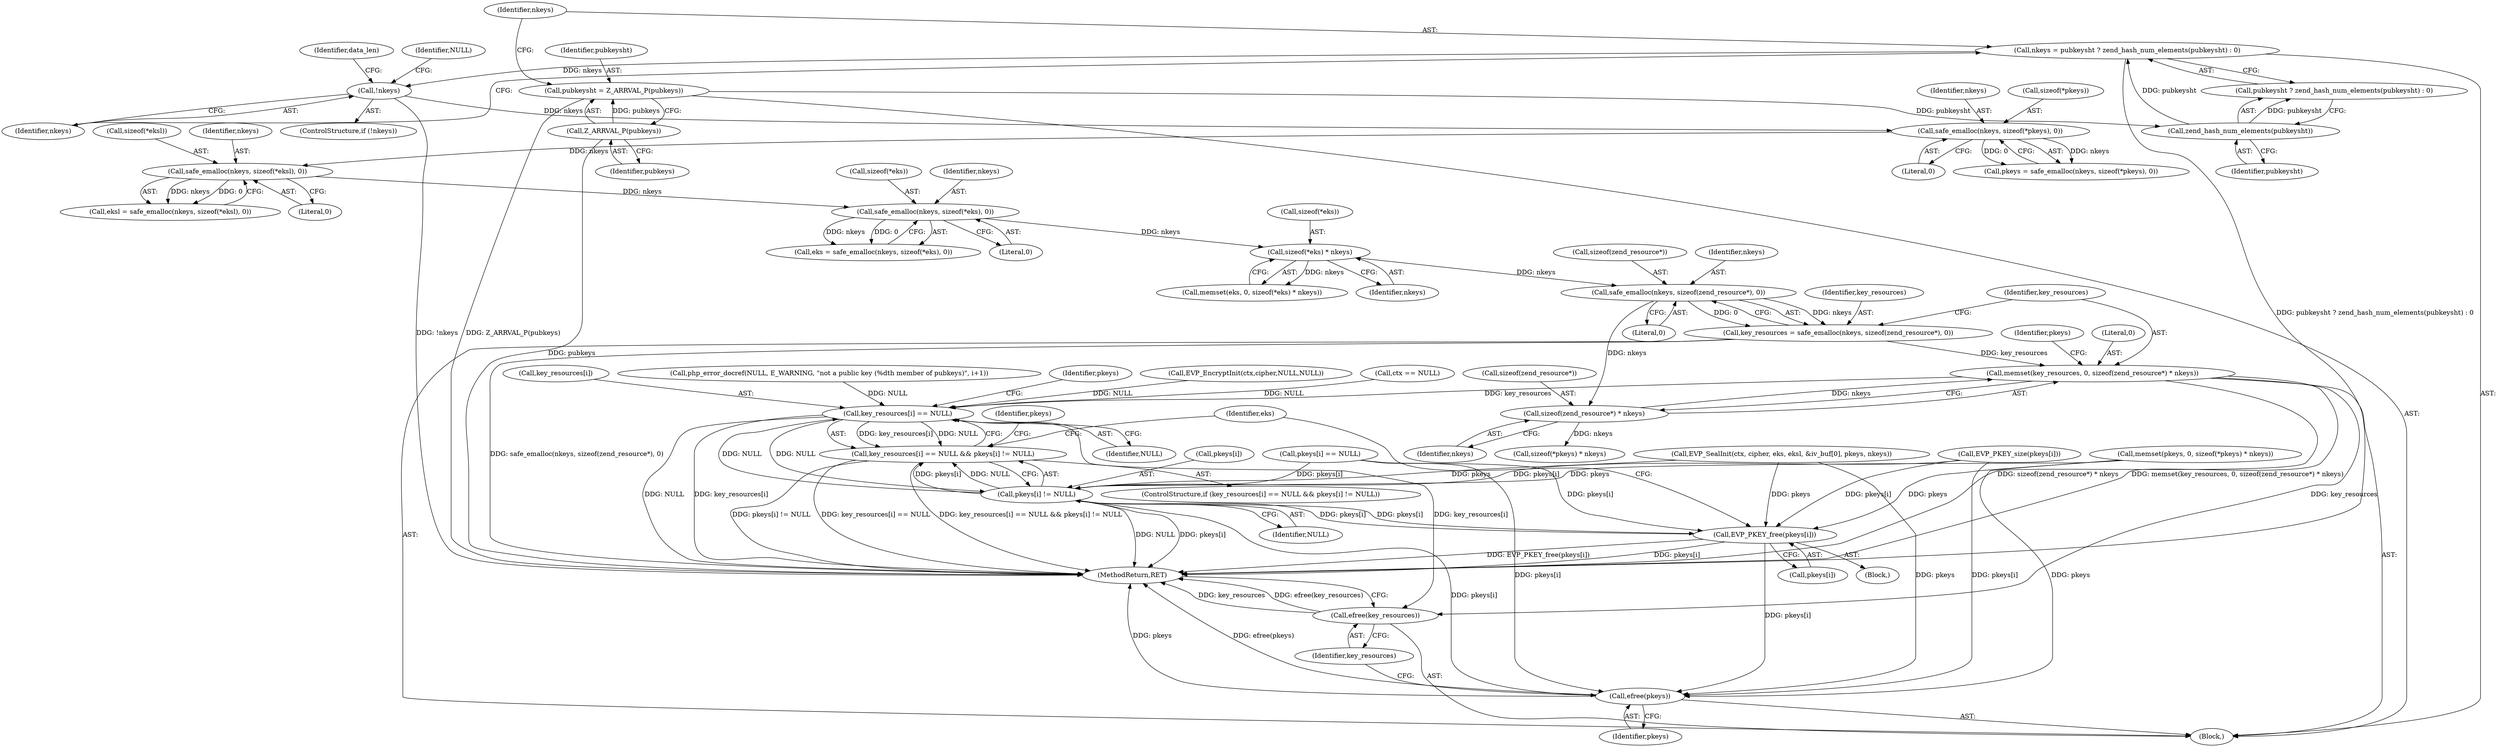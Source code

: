 digraph "0_php_73cabfedf519298e1a11192699f44d53c529315e@API" {
"1000265" [label="(Call,memset(key_resources, 0, sizeof(zend_resource*) * nkeys))"];
"1000258" [label="(Call,key_resources = safe_emalloc(nkeys, sizeof(zend_resource*), 0))"];
"1000260" [label="(Call,safe_emalloc(nkeys, sizeof(zend_resource*), 0))"];
"1000253" [label="(Call,sizeof(*eks) * nkeys)"];
"1000244" [label="(Call,safe_emalloc(nkeys, sizeof(*eks), 0))"];
"1000236" [label="(Call,safe_emalloc(nkeys, sizeof(*eksl), 0))"];
"1000228" [label="(Call,safe_emalloc(nkeys, sizeof(*pkeys), 0))"];
"1000177" [label="(Call,!nkeys)"];
"1000169" [label="(Call,nkeys = pubkeysht ? zend_hash_num_elements(pubkeysht) : 0)"];
"1000173" [label="(Call,zend_hash_num_elements(pubkeysht))"];
"1000165" [label="(Call,pubkeysht = Z_ARRVAL_P(pubkeys))"];
"1000167" [label="(Call,Z_ARRVAL_P(pubkeys))"];
"1000268" [label="(Call,sizeof(zend_resource*) * nkeys)"];
"1000502" [label="(Call,key_resources[i] == NULL)"];
"1000501" [label="(Call,key_resources[i] == NULL && pkeys[i] != NULL)"];
"1000507" [label="(Call,pkeys[i] != NULL)"];
"1000513" [label="(Call,EVP_PKEY_free(pkeys[i]))"];
"1000530" [label="(Call,efree(pkeys))"];
"1000532" [label="(Call,efree(key_resources))"];
"1000267" [label="(Literal,0)"];
"1000275" [label="(Call,sizeof(*pkeys) * nkeys)"];
"1000169" [label="(Call,nkeys = pubkeysht ? zend_hash_num_elements(pubkeysht) : 0)"];
"1000507" [label="(Call,pkeys[i] != NULL)"];
"1000246" [label="(Call,sizeof(*eks))"];
"1000174" [label="(Identifier,pubkeysht)"];
"1000186" [label="(Identifier,data_len)"];
"1000503" [label="(Call,key_resources[i])"];
"1000264" [label="(Literal,0)"];
"1000176" [label="(ControlStructure,if (!nkeys))"];
"1000173" [label="(Call,zend_hash_num_elements(pubkeysht))"];
"1000167" [label="(Call,Z_ARRVAL_P(pubkeys))"];
"1000178" [label="(Identifier,nkeys)"];
"1000257" [label="(Identifier,nkeys)"];
"1000515" [label="(Identifier,pkeys)"];
"1000258" [label="(Call,key_resources = safe_emalloc(nkeys, sizeof(zend_resource*), 0))"];
"1000513" [label="(Call,EVP_PKEY_free(pkeys[i]))"];
"1000105" [label="(Block,)"];
"1000233" [label="(Literal,0)"];
"1000262" [label="(Call,sizeof(zend_resource*))"];
"1000506" [label="(Identifier,NULL)"];
"1000512" [label="(Block,)"];
"1000359" [label="(Call,EVP_SealInit(ctx, cipher, eks, eksl, &iv_buf[0], pkeys, nkeys))"];
"1000250" [label="(Call,memset(eks, 0, sizeof(*eks) * nkeys))"];
"1000532" [label="(Call,efree(key_resources))"];
"1000260" [label="(Call,safe_emalloc(nkeys, sizeof(zend_resource*), 0))"];
"1000519" [label="(Identifier,eks)"];
"1000244" [label="(Call,safe_emalloc(nkeys, sizeof(*eks), 0))"];
"1000305" [label="(Call,php_error_docref(NULL, E_WARNING, \"not a public key (%dth member of pubkeys)\", i+1))"];
"1000509" [label="(Identifier,pkeys)"];
"1000508" [label="(Call,pkeys[i])"];
"1000530" [label="(Call,efree(pkeys))"];
"1000229" [label="(Identifier,nkeys)"];
"1000237" [label="(Identifier,nkeys)"];
"1000242" [label="(Call,eks = safe_emalloc(nkeys, sizeof(*eks), 0))"];
"1000166" [label="(Identifier,pubkeysht)"];
"1000245" [label="(Identifier,nkeys)"];
"1000265" [label="(Call,memset(key_resources, 0, sizeof(zend_resource*) * nkeys))"];
"1000534" [label="(MethodReturn,RET)"];
"1000241" [label="(Literal,0)"];
"1000165" [label="(Call,pubkeysht = Z_ARRVAL_P(pubkeys))"];
"1000337" [label="(Call,EVP_EncryptInit(ctx,cipher,NULL,NULL))"];
"1000273" [label="(Identifier,pkeys)"];
"1000531" [label="(Identifier,pkeys)"];
"1000511" [label="(Identifier,NULL)"];
"1000228" [label="(Call,safe_emalloc(nkeys, sizeof(*pkeys), 0))"];
"1000254" [label="(Call,sizeof(*eks))"];
"1000230" [label="(Call,sizeof(*pkeys))"];
"1000170" [label="(Identifier,nkeys)"];
"1000502" [label="(Call,key_resources[i] == NULL)"];
"1000177" [label="(Call,!nkeys)"];
"1000501" [label="(Call,key_resources[i] == NULL && pkeys[i] != NULL)"];
"1000253" [label="(Call,sizeof(*eks) * nkeys)"];
"1000234" [label="(Call,eksl = safe_emalloc(nkeys, sizeof(*eksl), 0))"];
"1000249" [label="(Literal,0)"];
"1000500" [label="(ControlStructure,if (key_resources[i] == NULL && pkeys[i] != NULL))"];
"1000168" [label="(Identifier,pubkeys)"];
"1000333" [label="(Call,ctx == NULL)"];
"1000261" [label="(Identifier,nkeys)"];
"1000271" [label="(Identifier,nkeys)"];
"1000533" [label="(Identifier,key_resources)"];
"1000272" [label="(Call,memset(pkeys, 0, sizeof(*pkeys) * nkeys))"];
"1000320" [label="(Call,EVP_PKEY_size(pkeys[i]))"];
"1000181" [label="(Identifier,NULL)"];
"1000514" [label="(Call,pkeys[i])"];
"1000266" [label="(Identifier,key_resources)"];
"1000259" [label="(Identifier,key_resources)"];
"1000269" [label="(Call,sizeof(zend_resource*))"];
"1000299" [label="(Call,pkeys[i] == NULL)"];
"1000268" [label="(Call,sizeof(zend_resource*) * nkeys)"];
"1000238" [label="(Call,sizeof(*eksl))"];
"1000226" [label="(Call,pkeys = safe_emalloc(nkeys, sizeof(*pkeys), 0))"];
"1000171" [label="(Call,pubkeysht ? zend_hash_num_elements(pubkeysht) : 0)"];
"1000236" [label="(Call,safe_emalloc(nkeys, sizeof(*eksl), 0))"];
"1000265" -> "1000105"  [label="AST: "];
"1000265" -> "1000268"  [label="CFG: "];
"1000266" -> "1000265"  [label="AST: "];
"1000267" -> "1000265"  [label="AST: "];
"1000268" -> "1000265"  [label="AST: "];
"1000273" -> "1000265"  [label="CFG: "];
"1000265" -> "1000534"  [label="DDG: memset(key_resources, 0, sizeof(zend_resource*) * nkeys)"];
"1000265" -> "1000534"  [label="DDG: sizeof(zend_resource*) * nkeys"];
"1000258" -> "1000265"  [label="DDG: key_resources"];
"1000268" -> "1000265"  [label="DDG: nkeys"];
"1000265" -> "1000502"  [label="DDG: key_resources"];
"1000265" -> "1000532"  [label="DDG: key_resources"];
"1000258" -> "1000105"  [label="AST: "];
"1000258" -> "1000260"  [label="CFG: "];
"1000259" -> "1000258"  [label="AST: "];
"1000260" -> "1000258"  [label="AST: "];
"1000266" -> "1000258"  [label="CFG: "];
"1000258" -> "1000534"  [label="DDG: safe_emalloc(nkeys, sizeof(zend_resource*), 0)"];
"1000260" -> "1000258"  [label="DDG: nkeys"];
"1000260" -> "1000258"  [label="DDG: 0"];
"1000260" -> "1000264"  [label="CFG: "];
"1000261" -> "1000260"  [label="AST: "];
"1000262" -> "1000260"  [label="AST: "];
"1000264" -> "1000260"  [label="AST: "];
"1000253" -> "1000260"  [label="DDG: nkeys"];
"1000260" -> "1000268"  [label="DDG: nkeys"];
"1000253" -> "1000250"  [label="AST: "];
"1000253" -> "1000257"  [label="CFG: "];
"1000254" -> "1000253"  [label="AST: "];
"1000257" -> "1000253"  [label="AST: "];
"1000250" -> "1000253"  [label="CFG: "];
"1000253" -> "1000250"  [label="DDG: nkeys"];
"1000244" -> "1000253"  [label="DDG: nkeys"];
"1000244" -> "1000242"  [label="AST: "];
"1000244" -> "1000249"  [label="CFG: "];
"1000245" -> "1000244"  [label="AST: "];
"1000246" -> "1000244"  [label="AST: "];
"1000249" -> "1000244"  [label="AST: "];
"1000242" -> "1000244"  [label="CFG: "];
"1000244" -> "1000242"  [label="DDG: nkeys"];
"1000244" -> "1000242"  [label="DDG: 0"];
"1000236" -> "1000244"  [label="DDG: nkeys"];
"1000236" -> "1000234"  [label="AST: "];
"1000236" -> "1000241"  [label="CFG: "];
"1000237" -> "1000236"  [label="AST: "];
"1000238" -> "1000236"  [label="AST: "];
"1000241" -> "1000236"  [label="AST: "];
"1000234" -> "1000236"  [label="CFG: "];
"1000236" -> "1000234"  [label="DDG: nkeys"];
"1000236" -> "1000234"  [label="DDG: 0"];
"1000228" -> "1000236"  [label="DDG: nkeys"];
"1000228" -> "1000226"  [label="AST: "];
"1000228" -> "1000233"  [label="CFG: "];
"1000229" -> "1000228"  [label="AST: "];
"1000230" -> "1000228"  [label="AST: "];
"1000233" -> "1000228"  [label="AST: "];
"1000226" -> "1000228"  [label="CFG: "];
"1000228" -> "1000226"  [label="DDG: nkeys"];
"1000228" -> "1000226"  [label="DDG: 0"];
"1000177" -> "1000228"  [label="DDG: nkeys"];
"1000177" -> "1000176"  [label="AST: "];
"1000177" -> "1000178"  [label="CFG: "];
"1000178" -> "1000177"  [label="AST: "];
"1000181" -> "1000177"  [label="CFG: "];
"1000186" -> "1000177"  [label="CFG: "];
"1000177" -> "1000534"  [label="DDG: !nkeys"];
"1000169" -> "1000177"  [label="DDG: nkeys"];
"1000169" -> "1000105"  [label="AST: "];
"1000169" -> "1000171"  [label="CFG: "];
"1000170" -> "1000169"  [label="AST: "];
"1000171" -> "1000169"  [label="AST: "];
"1000178" -> "1000169"  [label="CFG: "];
"1000169" -> "1000534"  [label="DDG: pubkeysht ? zend_hash_num_elements(pubkeysht) : 0"];
"1000173" -> "1000169"  [label="DDG: pubkeysht"];
"1000173" -> "1000171"  [label="AST: "];
"1000173" -> "1000174"  [label="CFG: "];
"1000174" -> "1000173"  [label="AST: "];
"1000171" -> "1000173"  [label="CFG: "];
"1000173" -> "1000171"  [label="DDG: pubkeysht"];
"1000165" -> "1000173"  [label="DDG: pubkeysht"];
"1000165" -> "1000105"  [label="AST: "];
"1000165" -> "1000167"  [label="CFG: "];
"1000166" -> "1000165"  [label="AST: "];
"1000167" -> "1000165"  [label="AST: "];
"1000170" -> "1000165"  [label="CFG: "];
"1000165" -> "1000534"  [label="DDG: Z_ARRVAL_P(pubkeys)"];
"1000167" -> "1000165"  [label="DDG: pubkeys"];
"1000167" -> "1000168"  [label="CFG: "];
"1000168" -> "1000167"  [label="AST: "];
"1000167" -> "1000534"  [label="DDG: pubkeys"];
"1000268" -> "1000271"  [label="CFG: "];
"1000269" -> "1000268"  [label="AST: "];
"1000271" -> "1000268"  [label="AST: "];
"1000268" -> "1000275"  [label="DDG: nkeys"];
"1000502" -> "1000501"  [label="AST: "];
"1000502" -> "1000506"  [label="CFG: "];
"1000503" -> "1000502"  [label="AST: "];
"1000506" -> "1000502"  [label="AST: "];
"1000509" -> "1000502"  [label="CFG: "];
"1000501" -> "1000502"  [label="CFG: "];
"1000502" -> "1000534"  [label="DDG: NULL"];
"1000502" -> "1000534"  [label="DDG: key_resources[i]"];
"1000502" -> "1000501"  [label="DDG: key_resources[i]"];
"1000502" -> "1000501"  [label="DDG: NULL"];
"1000507" -> "1000502"  [label="DDG: NULL"];
"1000305" -> "1000502"  [label="DDG: NULL"];
"1000337" -> "1000502"  [label="DDG: NULL"];
"1000333" -> "1000502"  [label="DDG: NULL"];
"1000502" -> "1000507"  [label="DDG: NULL"];
"1000502" -> "1000532"  [label="DDG: key_resources[i]"];
"1000501" -> "1000500"  [label="AST: "];
"1000501" -> "1000507"  [label="CFG: "];
"1000507" -> "1000501"  [label="AST: "];
"1000515" -> "1000501"  [label="CFG: "];
"1000519" -> "1000501"  [label="CFG: "];
"1000501" -> "1000534"  [label="DDG: pkeys[i] != NULL"];
"1000501" -> "1000534"  [label="DDG: key_resources[i] == NULL"];
"1000501" -> "1000534"  [label="DDG: key_resources[i] == NULL && pkeys[i] != NULL"];
"1000507" -> "1000501"  [label="DDG: pkeys[i]"];
"1000507" -> "1000501"  [label="DDG: NULL"];
"1000507" -> "1000511"  [label="CFG: "];
"1000508" -> "1000507"  [label="AST: "];
"1000511" -> "1000507"  [label="AST: "];
"1000507" -> "1000534"  [label="DDG: NULL"];
"1000507" -> "1000534"  [label="DDG: pkeys[i]"];
"1000513" -> "1000507"  [label="DDG: pkeys[i]"];
"1000359" -> "1000507"  [label="DDG: pkeys"];
"1000299" -> "1000507"  [label="DDG: pkeys[i]"];
"1000272" -> "1000507"  [label="DDG: pkeys"];
"1000320" -> "1000507"  [label="DDG: pkeys[i]"];
"1000507" -> "1000513"  [label="DDG: pkeys[i]"];
"1000507" -> "1000530"  [label="DDG: pkeys[i]"];
"1000513" -> "1000512"  [label="AST: "];
"1000513" -> "1000514"  [label="CFG: "];
"1000514" -> "1000513"  [label="AST: "];
"1000519" -> "1000513"  [label="CFG: "];
"1000513" -> "1000534"  [label="DDG: EVP_PKEY_free(pkeys[i])"];
"1000513" -> "1000534"  [label="DDG: pkeys[i]"];
"1000359" -> "1000513"  [label="DDG: pkeys"];
"1000299" -> "1000513"  [label="DDG: pkeys[i]"];
"1000272" -> "1000513"  [label="DDG: pkeys"];
"1000320" -> "1000513"  [label="DDG: pkeys[i]"];
"1000513" -> "1000530"  [label="DDG: pkeys[i]"];
"1000530" -> "1000105"  [label="AST: "];
"1000530" -> "1000531"  [label="CFG: "];
"1000531" -> "1000530"  [label="AST: "];
"1000533" -> "1000530"  [label="CFG: "];
"1000530" -> "1000534"  [label="DDG: pkeys"];
"1000530" -> "1000534"  [label="DDG: efree(pkeys)"];
"1000359" -> "1000530"  [label="DDG: pkeys"];
"1000299" -> "1000530"  [label="DDG: pkeys[i]"];
"1000272" -> "1000530"  [label="DDG: pkeys"];
"1000320" -> "1000530"  [label="DDG: pkeys[i]"];
"1000532" -> "1000105"  [label="AST: "];
"1000532" -> "1000533"  [label="CFG: "];
"1000533" -> "1000532"  [label="AST: "];
"1000534" -> "1000532"  [label="CFG: "];
"1000532" -> "1000534"  [label="DDG: key_resources"];
"1000532" -> "1000534"  [label="DDG: efree(key_resources)"];
}

